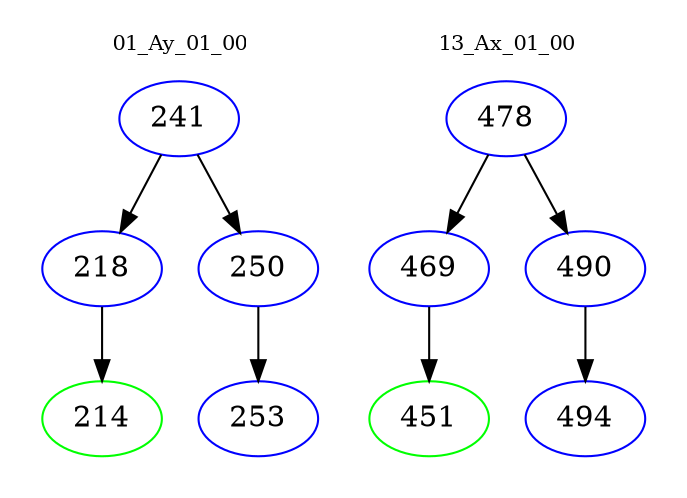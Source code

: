 digraph{
subgraph cluster_0 {
color = white
label = "01_Ay_01_00";
fontsize=10;
T0_241 [label="241", color="blue"]
T0_241 -> T0_218 [color="black"]
T0_218 [label="218", color="blue"]
T0_218 -> T0_214 [color="black"]
T0_214 [label="214", color="green"]
T0_241 -> T0_250 [color="black"]
T0_250 [label="250", color="blue"]
T0_250 -> T0_253 [color="black"]
T0_253 [label="253", color="blue"]
}
subgraph cluster_1 {
color = white
label = "13_Ax_01_00";
fontsize=10;
T1_478 [label="478", color="blue"]
T1_478 -> T1_469 [color="black"]
T1_469 [label="469", color="blue"]
T1_469 -> T1_451 [color="black"]
T1_451 [label="451", color="green"]
T1_478 -> T1_490 [color="black"]
T1_490 [label="490", color="blue"]
T1_490 -> T1_494 [color="black"]
T1_494 [label="494", color="blue"]
}
}
